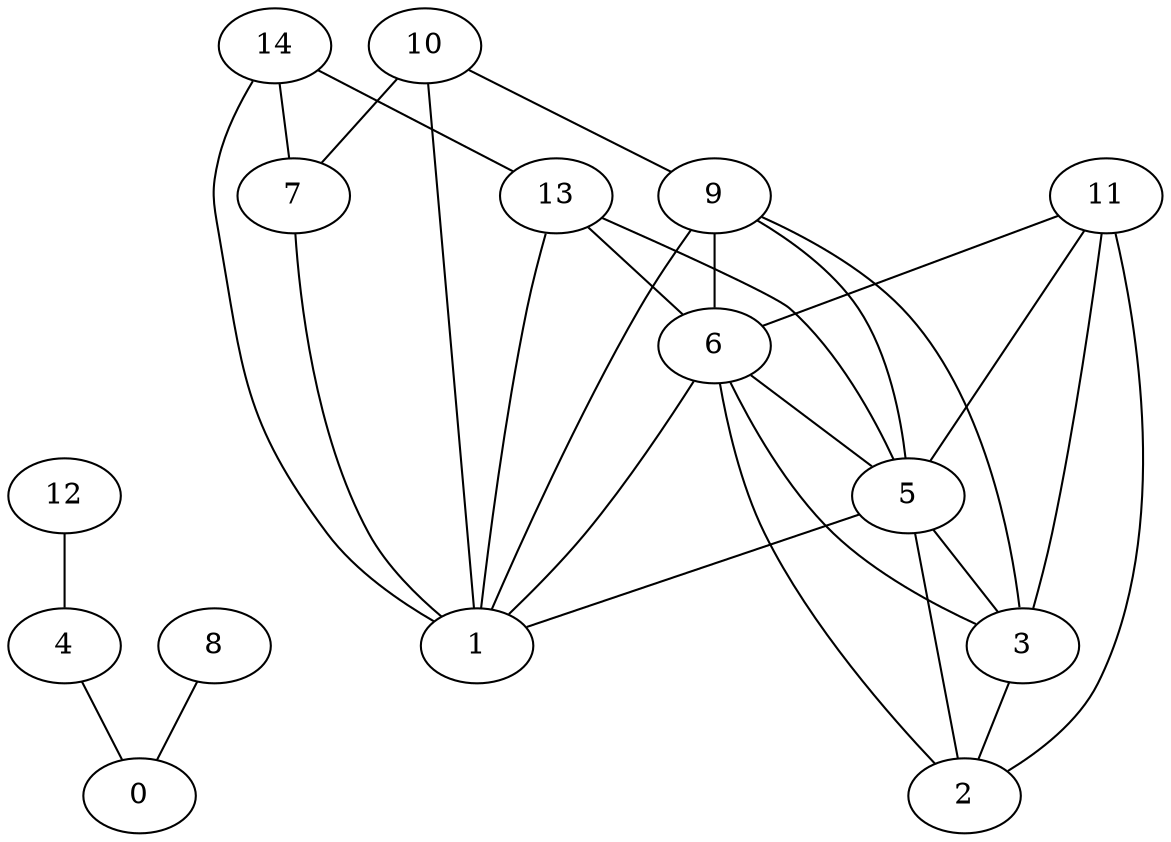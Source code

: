 digraph "sensornet-topology" {
label = "";
rankdir="BT";"0"->"4" [arrowhead = "both"] 
"0"->"8" [arrowhead = "both"] 
"1"->"5" [arrowhead = "both"] 
"1"->"6" [arrowhead = "both"] 
"1"->"7" [arrowhead = "both"] 
"1"->"9" [arrowhead = "both"] 
"1"->"10" [arrowhead = "both"] 
"1"->"13" [arrowhead = "both"] 
"1"->"14" [arrowhead = "both"] 
"2"->"3" [arrowhead = "both"] 
"2"->"5" [arrowhead = "both"] 
"2"->"6" [arrowhead = "both"] 
"2"->"11" [arrowhead = "both"] 
"3"->"5" [arrowhead = "both"] 
"3"->"6" [arrowhead = "both"] 
"3"->"9" [arrowhead = "both"] 
"3"->"11" [arrowhead = "both"] 
"4"->"12" [arrowhead = "both"] 
"5"->"6" [arrowhead = "both"] 
"5"->"9" [arrowhead = "both"] 
"5"->"11" [arrowhead = "both"] 
"5"->"13" [arrowhead = "both"] 
"6"->"9" [arrowhead = "both"] 
"6"->"11" [arrowhead = "both"] 
"6"->"13" [arrowhead = "both"] 
"7"->"10" [arrowhead = "both"] 
"7"->"14" [arrowhead = "both"] 
"9"->"10" [arrowhead = "both"] 
"13"->"14" [arrowhead = "both"] 
}